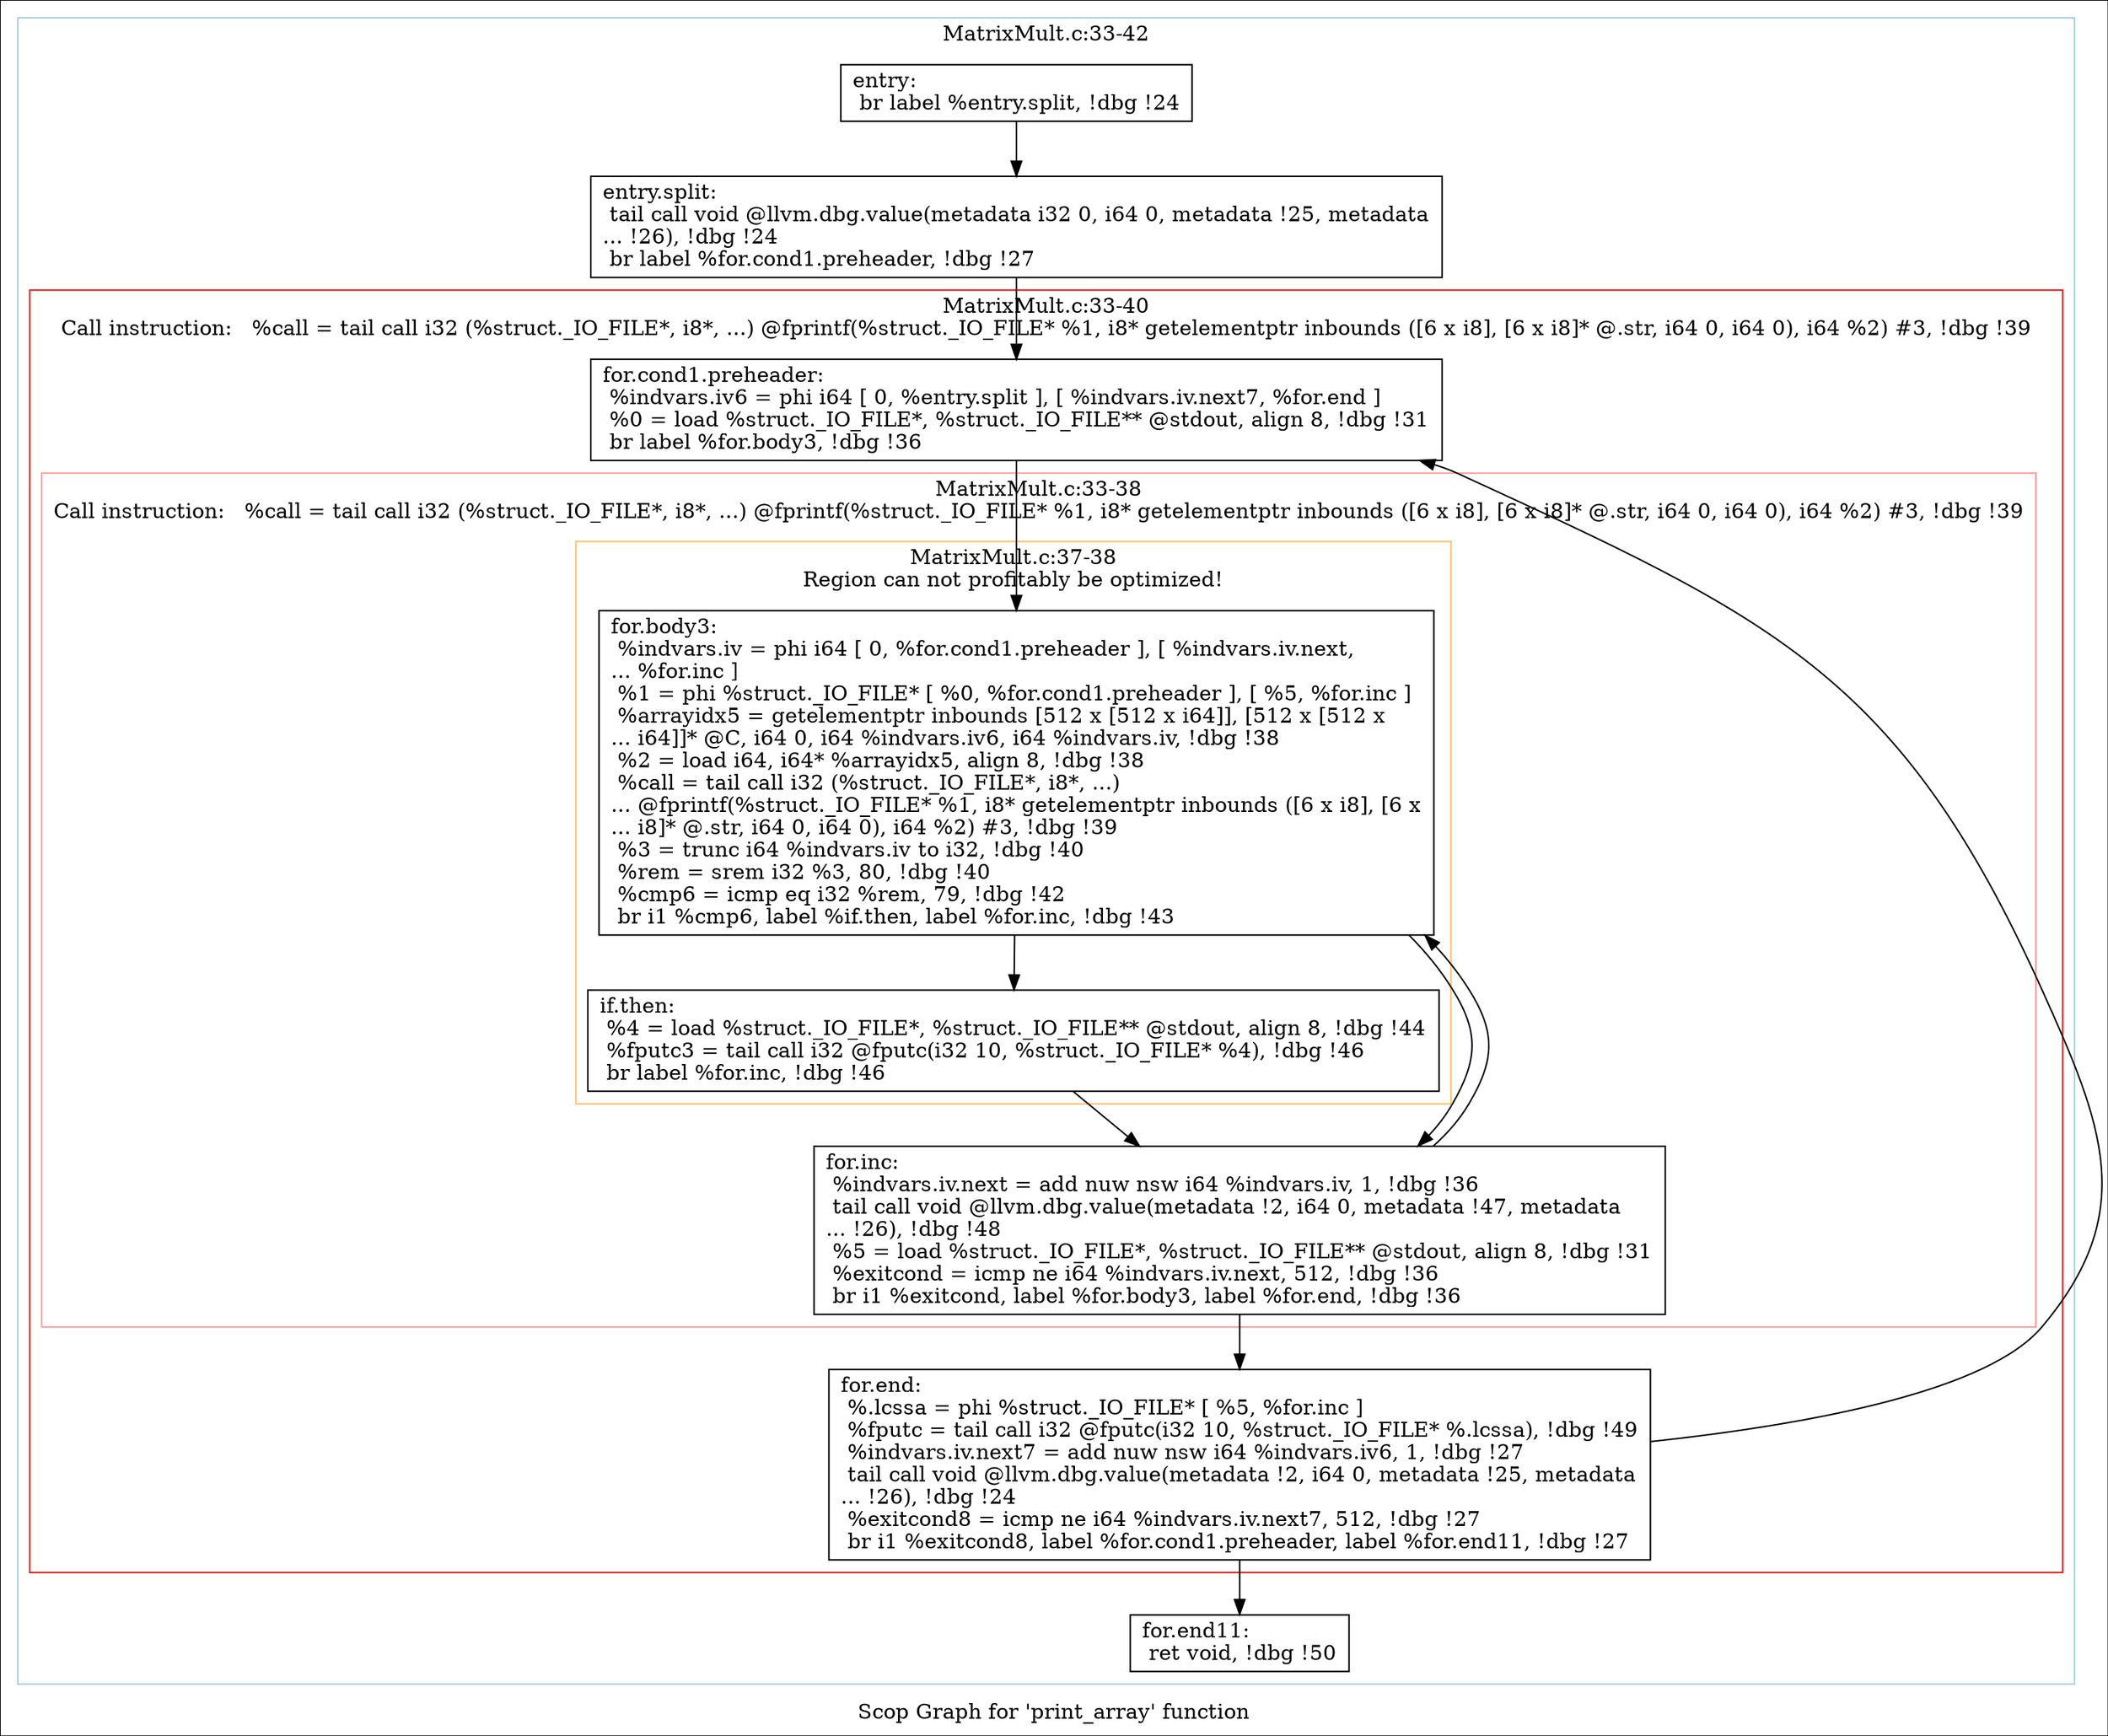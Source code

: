 digraph "Scop Graph for 'print_array' function" {
	label="Scop Graph for 'print_array' function";

	Node0x50e5330 [shape=record,label="{entry:\l  br label %entry.split, !dbg !24\l}"];
	Node0x50e5330 -> Node0x50e4a30;
	Node0x50e4a30 [shape=record,label="{entry.split:                                      \l  tail call void @llvm.dbg.value(metadata i32 0, i64 0, metadata !25, metadata\l... !26), !dbg !24\l  br label %for.cond1.preheader, !dbg !27\l}"];
	Node0x50e4a30 -> Node0x50db5e0;
	Node0x50db5e0 [shape=record,label="{for.cond1.preheader:                              \l  %indvars.iv6 = phi i64 [ 0, %entry.split ], [ %indvars.iv.next7, %for.end ]\l  %0 = load %struct._IO_FILE*, %struct._IO_FILE** @stdout, align 8, !dbg !31\l  br label %for.body3, !dbg !36\l}"];
	Node0x50db5e0 -> Node0x50e77a0;
	Node0x50e77a0 [shape=record,label="{for.body3:                                        \l  %indvars.iv = phi i64 [ 0, %for.cond1.preheader ], [ %indvars.iv.next,\l... %for.inc ]\l  %1 = phi %struct._IO_FILE* [ %0, %for.cond1.preheader ], [ %5, %for.inc ]\l  %arrayidx5 = getelementptr inbounds [512 x [512 x i64]], [512 x [512 x\l... i64]]* @C, i64 0, i64 %indvars.iv6, i64 %indvars.iv, !dbg !38\l  %2 = load i64, i64* %arrayidx5, align 8, !dbg !38\l  %call = tail call i32 (%struct._IO_FILE*, i8*, ...)\l... @fprintf(%struct._IO_FILE* %1, i8* getelementptr inbounds ([6 x i8], [6 x\l... i8]* @.str, i64 0, i64 0), i64 %2) #3, !dbg !39\l  %3 = trunc i64 %indvars.iv to i32, !dbg !40\l  %rem = srem i32 %3, 80, !dbg !40\l  %cmp6 = icmp eq i32 %rem, 79, !dbg !42\l  br i1 %cmp6, label %if.then, label %for.inc, !dbg !43\l}"];
	Node0x50e77a0 -> Node0x50dd6e0;
	Node0x50e77a0 -> Node0x50e7ae0;
	Node0x50dd6e0 [shape=record,label="{if.then:                                          \l  %4 = load %struct._IO_FILE*, %struct._IO_FILE** @stdout, align 8, !dbg !44\l  %fputc3 = tail call i32 @fputc(i32 10, %struct._IO_FILE* %4), !dbg !46\l  br label %for.inc, !dbg !46\l}"];
	Node0x50dd6e0 -> Node0x50e7ae0;
	Node0x50e7ae0 [shape=record,label="{for.inc:                                          \l  %indvars.iv.next = add nuw nsw i64 %indvars.iv, 1, !dbg !36\l  tail call void @llvm.dbg.value(metadata !2, i64 0, metadata !47, metadata\l... !26), !dbg !48\l  %5 = load %struct._IO_FILE*, %struct._IO_FILE** @stdout, align 8, !dbg !31\l  %exitcond = icmp ne i64 %indvars.iv.next, 512, !dbg !36\l  br i1 %exitcond, label %for.body3, label %for.end, !dbg !36\l}"];
	Node0x50e7ae0 -> Node0x50e77a0[constraint=false];
	Node0x50e7ae0 -> Node0x50e7750;
	Node0x50e7750 [shape=record,label="{for.end:                                          \l  %.lcssa = phi %struct._IO_FILE* [ %5, %for.inc ]\l  %fputc = tail call i32 @fputc(i32 10, %struct._IO_FILE* %.lcssa), !dbg !49\l  %indvars.iv.next7 = add nuw nsw i64 %indvars.iv6, 1, !dbg !27\l  tail call void @llvm.dbg.value(metadata !2, i64 0, metadata !25, metadata\l... !26), !dbg !24\l  %exitcond8 = icmp ne i64 %indvars.iv.next7, 512, !dbg !27\l  br i1 %exitcond8, label %for.cond1.preheader, label %for.end11, !dbg !27\l}"];
	Node0x50e7750 -> Node0x50db5e0[constraint=false];
	Node0x50e7750 -> Node0x50e90b0;
	Node0x50e90b0 [shape=record,label="{for.end11:                                        \l  ret void, !dbg !50\l}"];
	colorscheme = "paired12"
        subgraph cluster_0x50e3360 {
          label = "MatrixMult.c:33-42
";
          style = solid;
          color = 1
          subgraph cluster_0x50e89e0 {
            label = "MatrixMult.c:33-40
Call instruction:   %call = tail call i32 (%struct._IO_FILE*, i8*, ...) @fprintf(%struct._IO_FILE* %1, i8* getelementptr inbounds ([6 x i8], [6 x i8]* @.str, i64 0, i64 0), i64 %2) #3, !dbg !39";
            style = solid;
            color = 6
            subgraph cluster_0x50e6780 {
              label = "MatrixMult.c:33-38
Call instruction:   %call = tail call i32 (%struct._IO_FILE*, i8*, ...) @fprintf(%struct._IO_FILE* %1, i8* getelementptr inbounds ([6 x i8], [6 x i8]* @.str, i64 0, i64 0), i64 %2) #3, !dbg !39";
              style = solid;
              color = 5
              subgraph cluster_0x50e6700 {
                label = "MatrixMult.c:37-38
Region can not profitably be optimized!";
                style = solid;
                color = 7
                Node0x50e77a0;
                Node0x50dd6e0;
              }
              Node0x50e7ae0;
            }
            Node0x50db5e0;
            Node0x50e7750;
          }
          Node0x50e5330;
          Node0x50e4a30;
          Node0x50e90b0;
        }
}
